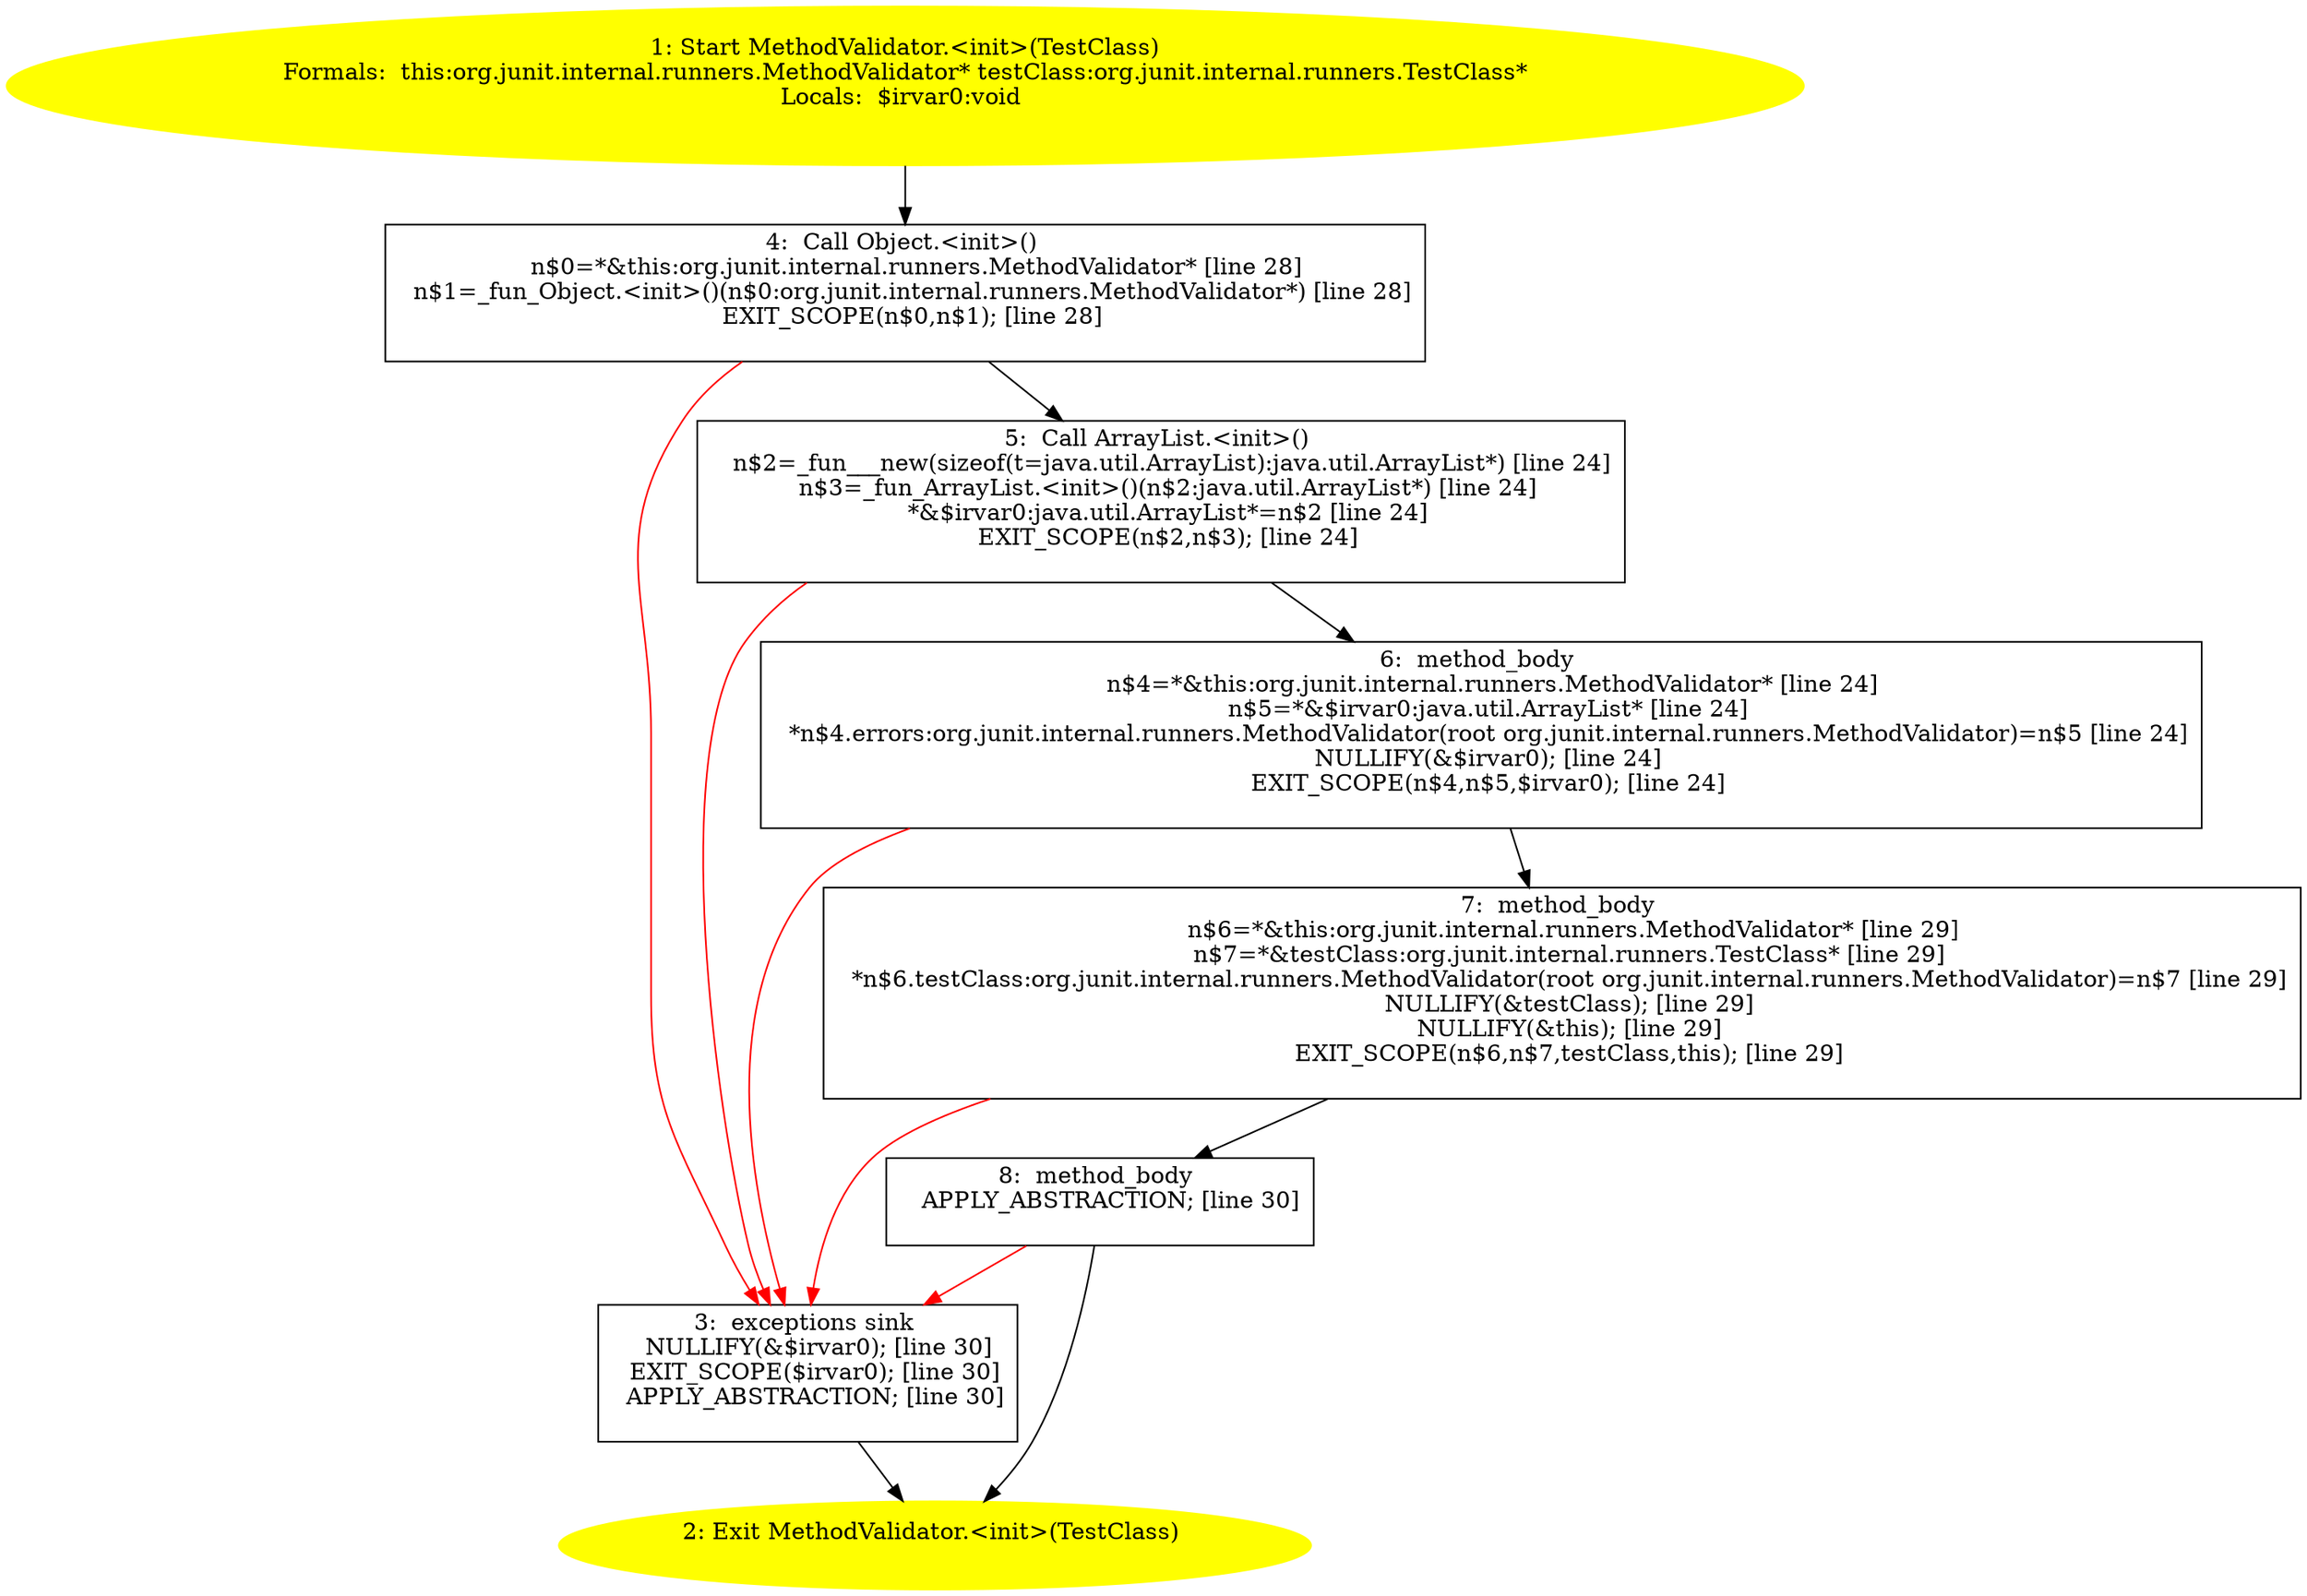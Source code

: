 /* @generated */
digraph cfg {
"org.junit.internal.runners.MethodValidator.<init>(org.junit.internal.runners.TestClass).041184daf14cebf3d53f11ac72b7bb88_1" [label="1: Start MethodValidator.<init>(TestClass)\nFormals:  this:org.junit.internal.runners.MethodValidator* testClass:org.junit.internal.runners.TestClass*\nLocals:  $irvar0:void \n  " color=yellow style=filled]
	

	 "org.junit.internal.runners.MethodValidator.<init>(org.junit.internal.runners.TestClass).041184daf14cebf3d53f11ac72b7bb88_1" -> "org.junit.internal.runners.MethodValidator.<init>(org.junit.internal.runners.TestClass).041184daf14cebf3d53f11ac72b7bb88_4" ;
"org.junit.internal.runners.MethodValidator.<init>(org.junit.internal.runners.TestClass).041184daf14cebf3d53f11ac72b7bb88_2" [label="2: Exit MethodValidator.<init>(TestClass) \n  " color=yellow style=filled]
	

"org.junit.internal.runners.MethodValidator.<init>(org.junit.internal.runners.TestClass).041184daf14cebf3d53f11ac72b7bb88_3" [label="3:  exceptions sink \n   NULLIFY(&$irvar0); [line 30]\n  EXIT_SCOPE($irvar0); [line 30]\n  APPLY_ABSTRACTION; [line 30]\n " shape="box"]
	

	 "org.junit.internal.runners.MethodValidator.<init>(org.junit.internal.runners.TestClass).041184daf14cebf3d53f11ac72b7bb88_3" -> "org.junit.internal.runners.MethodValidator.<init>(org.junit.internal.runners.TestClass).041184daf14cebf3d53f11ac72b7bb88_2" ;
"org.junit.internal.runners.MethodValidator.<init>(org.junit.internal.runners.TestClass).041184daf14cebf3d53f11ac72b7bb88_4" [label="4:  Call Object.<init>() \n   n$0=*&this:org.junit.internal.runners.MethodValidator* [line 28]\n  n$1=_fun_Object.<init>()(n$0:org.junit.internal.runners.MethodValidator*) [line 28]\n  EXIT_SCOPE(n$0,n$1); [line 28]\n " shape="box"]
	

	 "org.junit.internal.runners.MethodValidator.<init>(org.junit.internal.runners.TestClass).041184daf14cebf3d53f11ac72b7bb88_4" -> "org.junit.internal.runners.MethodValidator.<init>(org.junit.internal.runners.TestClass).041184daf14cebf3d53f11ac72b7bb88_5" ;
	 "org.junit.internal.runners.MethodValidator.<init>(org.junit.internal.runners.TestClass).041184daf14cebf3d53f11ac72b7bb88_4" -> "org.junit.internal.runners.MethodValidator.<init>(org.junit.internal.runners.TestClass).041184daf14cebf3d53f11ac72b7bb88_3" [color="red" ];
"org.junit.internal.runners.MethodValidator.<init>(org.junit.internal.runners.TestClass).041184daf14cebf3d53f11ac72b7bb88_5" [label="5:  Call ArrayList.<init>() \n   n$2=_fun___new(sizeof(t=java.util.ArrayList):java.util.ArrayList*) [line 24]\n  n$3=_fun_ArrayList.<init>()(n$2:java.util.ArrayList*) [line 24]\n  *&$irvar0:java.util.ArrayList*=n$2 [line 24]\n  EXIT_SCOPE(n$2,n$3); [line 24]\n " shape="box"]
	

	 "org.junit.internal.runners.MethodValidator.<init>(org.junit.internal.runners.TestClass).041184daf14cebf3d53f11ac72b7bb88_5" -> "org.junit.internal.runners.MethodValidator.<init>(org.junit.internal.runners.TestClass).041184daf14cebf3d53f11ac72b7bb88_6" ;
	 "org.junit.internal.runners.MethodValidator.<init>(org.junit.internal.runners.TestClass).041184daf14cebf3d53f11ac72b7bb88_5" -> "org.junit.internal.runners.MethodValidator.<init>(org.junit.internal.runners.TestClass).041184daf14cebf3d53f11ac72b7bb88_3" [color="red" ];
"org.junit.internal.runners.MethodValidator.<init>(org.junit.internal.runners.TestClass).041184daf14cebf3d53f11ac72b7bb88_6" [label="6:  method_body \n   n$4=*&this:org.junit.internal.runners.MethodValidator* [line 24]\n  n$5=*&$irvar0:java.util.ArrayList* [line 24]\n  *n$4.errors:org.junit.internal.runners.MethodValidator(root org.junit.internal.runners.MethodValidator)=n$5 [line 24]\n  NULLIFY(&$irvar0); [line 24]\n  EXIT_SCOPE(n$4,n$5,$irvar0); [line 24]\n " shape="box"]
	

	 "org.junit.internal.runners.MethodValidator.<init>(org.junit.internal.runners.TestClass).041184daf14cebf3d53f11ac72b7bb88_6" -> "org.junit.internal.runners.MethodValidator.<init>(org.junit.internal.runners.TestClass).041184daf14cebf3d53f11ac72b7bb88_7" ;
	 "org.junit.internal.runners.MethodValidator.<init>(org.junit.internal.runners.TestClass).041184daf14cebf3d53f11ac72b7bb88_6" -> "org.junit.internal.runners.MethodValidator.<init>(org.junit.internal.runners.TestClass).041184daf14cebf3d53f11ac72b7bb88_3" [color="red" ];
"org.junit.internal.runners.MethodValidator.<init>(org.junit.internal.runners.TestClass).041184daf14cebf3d53f11ac72b7bb88_7" [label="7:  method_body \n   n$6=*&this:org.junit.internal.runners.MethodValidator* [line 29]\n  n$7=*&testClass:org.junit.internal.runners.TestClass* [line 29]\n  *n$6.testClass:org.junit.internal.runners.MethodValidator(root org.junit.internal.runners.MethodValidator)=n$7 [line 29]\n  NULLIFY(&testClass); [line 29]\n  NULLIFY(&this); [line 29]\n  EXIT_SCOPE(n$6,n$7,testClass,this); [line 29]\n " shape="box"]
	

	 "org.junit.internal.runners.MethodValidator.<init>(org.junit.internal.runners.TestClass).041184daf14cebf3d53f11ac72b7bb88_7" -> "org.junit.internal.runners.MethodValidator.<init>(org.junit.internal.runners.TestClass).041184daf14cebf3d53f11ac72b7bb88_8" ;
	 "org.junit.internal.runners.MethodValidator.<init>(org.junit.internal.runners.TestClass).041184daf14cebf3d53f11ac72b7bb88_7" -> "org.junit.internal.runners.MethodValidator.<init>(org.junit.internal.runners.TestClass).041184daf14cebf3d53f11ac72b7bb88_3" [color="red" ];
"org.junit.internal.runners.MethodValidator.<init>(org.junit.internal.runners.TestClass).041184daf14cebf3d53f11ac72b7bb88_8" [label="8:  method_body \n   APPLY_ABSTRACTION; [line 30]\n " shape="box"]
	

	 "org.junit.internal.runners.MethodValidator.<init>(org.junit.internal.runners.TestClass).041184daf14cebf3d53f11ac72b7bb88_8" -> "org.junit.internal.runners.MethodValidator.<init>(org.junit.internal.runners.TestClass).041184daf14cebf3d53f11ac72b7bb88_2" ;
	 "org.junit.internal.runners.MethodValidator.<init>(org.junit.internal.runners.TestClass).041184daf14cebf3d53f11ac72b7bb88_8" -> "org.junit.internal.runners.MethodValidator.<init>(org.junit.internal.runners.TestClass).041184daf14cebf3d53f11ac72b7bb88_3" [color="red" ];
}
